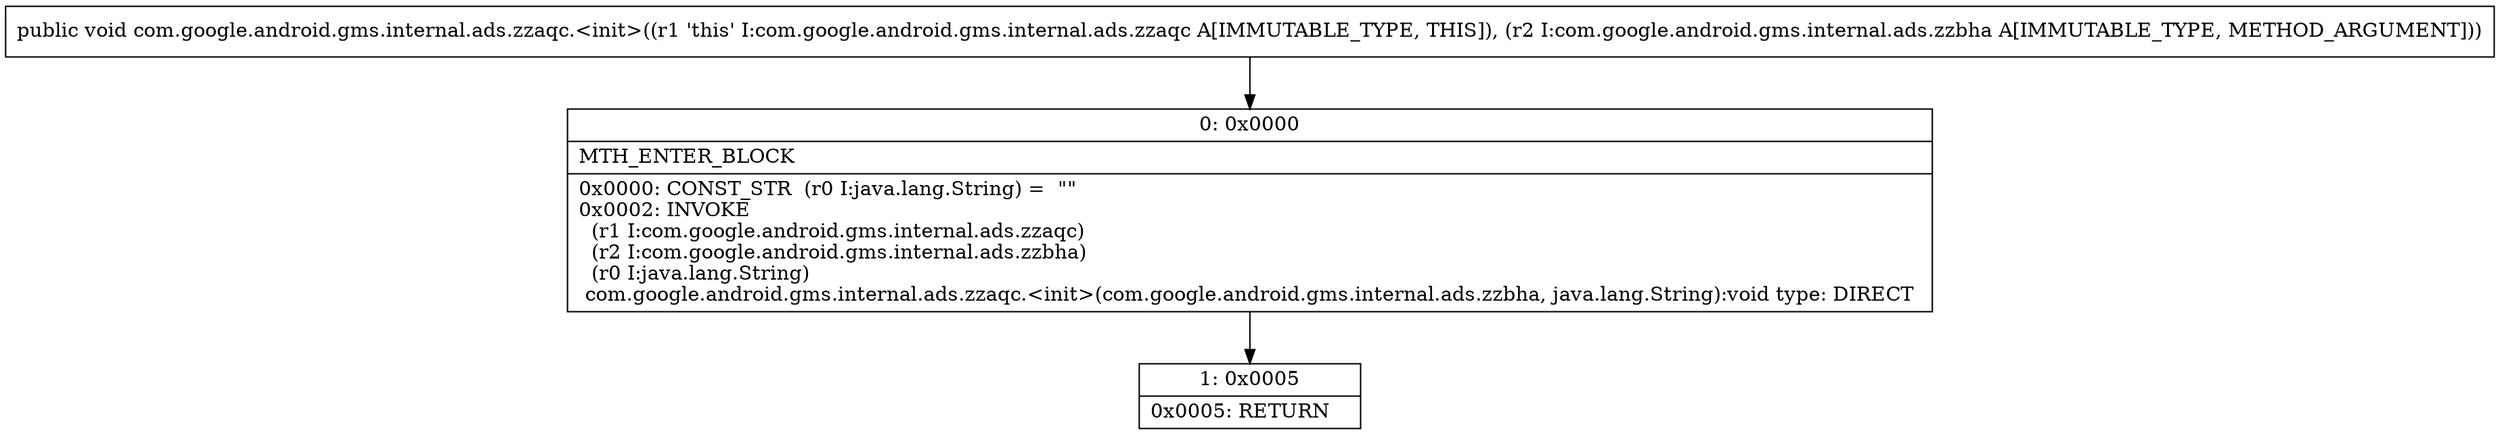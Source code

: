 digraph "CFG forcom.google.android.gms.internal.ads.zzaqc.\<init\>(Lcom\/google\/android\/gms\/internal\/ads\/zzbha;)V" {
Node_0 [shape=record,label="{0\:\ 0x0000|MTH_ENTER_BLOCK\l|0x0000: CONST_STR  (r0 I:java.lang.String) =  \"\" \l0x0002: INVOKE  \l  (r1 I:com.google.android.gms.internal.ads.zzaqc)\l  (r2 I:com.google.android.gms.internal.ads.zzbha)\l  (r0 I:java.lang.String)\l com.google.android.gms.internal.ads.zzaqc.\<init\>(com.google.android.gms.internal.ads.zzbha, java.lang.String):void type: DIRECT \l}"];
Node_1 [shape=record,label="{1\:\ 0x0005|0x0005: RETURN   \l}"];
MethodNode[shape=record,label="{public void com.google.android.gms.internal.ads.zzaqc.\<init\>((r1 'this' I:com.google.android.gms.internal.ads.zzaqc A[IMMUTABLE_TYPE, THIS]), (r2 I:com.google.android.gms.internal.ads.zzbha A[IMMUTABLE_TYPE, METHOD_ARGUMENT])) }"];
MethodNode -> Node_0;
Node_0 -> Node_1;
}


